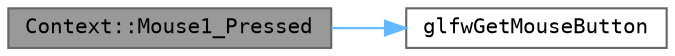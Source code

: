 digraph "Context::Mouse1_Pressed"
{
 // LATEX_PDF_SIZE
  bgcolor="transparent";
  edge [fontname=Terminal,fontsize=10,labelfontname=Helvetica,labelfontsize=10];
  node [fontname=Terminal,fontsize=10,shape=box,height=0.2,width=0.4];
  rankdir="LR";
  Node1 [label="Context::Mouse1_Pressed",height=0.2,width=0.4,color="gray40", fillcolor="grey60", style="filled", fontcolor="black",tooltip="If the Mouse 1 button is currently held"];
  Node1 -> Node2 [color="steelblue1",style="solid"];
  Node2 [label="glfwGetMouseButton",height=0.2,width=0.4,color="grey40", fillcolor="white", style="filled",URL="$group__input.html#ga6da5efb04f700c312a57a169fa9393a0",tooltip="Returns the last reported state of a mouse button for the specified window."];
}
